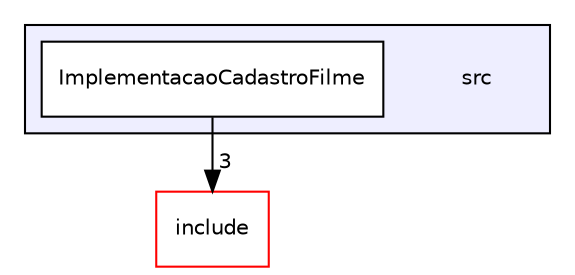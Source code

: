 digraph "src" {
  compound=true
  node [ fontsize="10", fontname="Helvetica"];
  edge [ labelfontsize="10", labelfontname="Helvetica"];
  subgraph clusterdir_68267d1309a1af8e8297ef4c3efbcdba {
    graph [ bgcolor="#eeeeff", pencolor="black", label="" URL="dir_68267d1309a1af8e8297ef4c3efbcdba.html"];
    dir_68267d1309a1af8e8297ef4c3efbcdba [shape=plaintext label="src"];
  dir_898f2034e1a5f4a3eff957ccc0cfaba1 [shape=box label="ImplementacaoCadastroFilme" fillcolor="white" style="filled" URL="dir_898f2034e1a5f4a3eff957ccc0cfaba1.html"];
  }
  dir_d44c64559bbebec7f509842c48db8b23 [shape=box label="include" fillcolor="white" style="filled" color="red" URL="dir_d44c64559bbebec7f509842c48db8b23.html"];
  dir_898f2034e1a5f4a3eff957ccc0cfaba1->dir_d44c64559bbebec7f509842c48db8b23 [headlabel="3", labeldistance=1.5 headhref="dir_000003_000000.html"];
}
